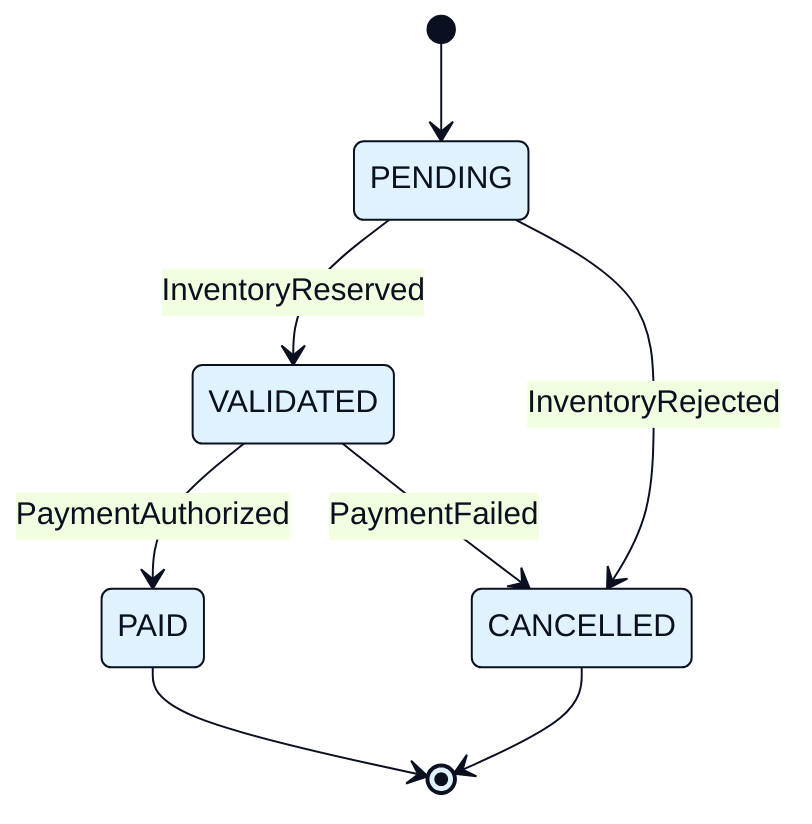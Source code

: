 %%{init: {
  "theme": "base",
  "themeVariables": {
    "primaryColor": "#E0F2FE",
    "primaryTextColor": "#0B1020",
    "primaryBorderColor": "#0B1020",
    "lineColor": "#0B1020",
    "nodeBorder": "#0B1020"
  },
  "themeCSS": "svg{background:#ffffff}.edgePath path{stroke-width:3px!important}.stateGroup rect{stroke-width:2.5px!important}.stateLabel{font-weight:700}"
} }%%
stateDiagram-v2
  [*] --> PENDING
  PENDING --> VALIDATED: InventoryReserved
  PENDING --> CANCELLED: InventoryRejected
  VALIDATED --> PAID: PaymentAuthorized
  VALIDATED --> CANCELLED: PaymentFailed
  PAID --> [*]
  CANCELLED --> [*]